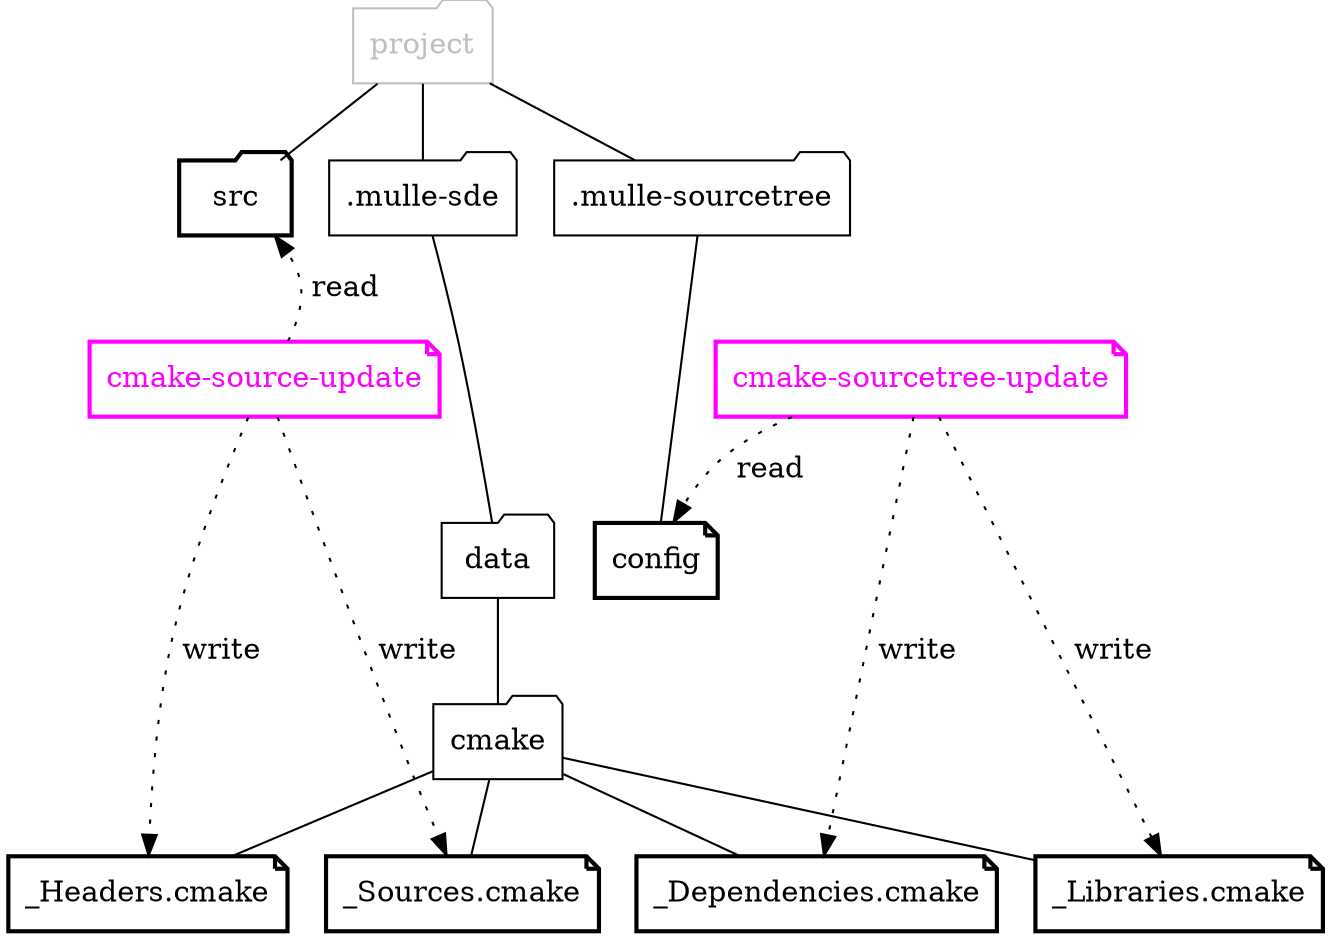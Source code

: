 digraph G {
    graph [rankdir = TD];

    node[ shape="folder"] ;

    "project"          [ color="gray", fontcolor="gray" ]

    "src"  [ penwidth="2"]
    "data"
    "cmake"
    ".mulle-sde"
    ".mulle-sourcetree"

    node[ shape="note", penwidth="2"]

    "config"
    "_Headers.cmake"
    "_Sources.cmake"
    "_Dependencies.cmake"
    "_Libraries.cmake"

    { rank = same;  "project" };
    { rank = same;  "src", ".mulle-sde", ".mulle-sourcetree" }
    { rank = same;  "data", "config" }
    { rank = same;  "cmake" }
    { rank = same;  "_Headers.cmake","_Sources.cmake",
                    "_Dependencies.cmake","_Libraries.cmake"  }


    edge [ arrowhead="none", color="black", style="" ]

    ".mulle-sourcetree" -> "config"
    "project" -> "src"
    "project" -> ".mulle-sourcetree"
    "project" -> ".mulle-sde"
    ".mulle-sde" -> "data"
    "data"    -> "cmake"

    "cmake" -> "_Headers.cmake"
    "cmake" -> "_Sources.cmake"
    "cmake" -> "_Dependencies.cmake"
    "cmake" -> "_Libraries.cmake"

    edge [ arrowhead="", style="dotted", label=" write"]

    "cmake-source-update"     -> "_Headers.cmake"
    "cmake-source-update"     -> "_Sources.cmake"
    "cmake-sourcetree-update" -> "_Dependencies.cmake"
    "cmake-sourcetree-update" -> "_Libraries.cmake"

    "cmake-source-update"     [ color="magenta", fontcolor="magenta" ]
    "cmake-sourcetree-update" [ color="magenta", fontcolor="magenta" ]

    "src"    -> "cmake-source-update"     [ style="invis"]
    "config" -> "cmake-source-update"  [ style="invis"]

    edge [ arrowhead="", style="dotted", label=" read"]

    "cmake-source-update"     -> "src"
    "cmake-sourcetree-update" -> "config"

    { rank = same;  "cmake-source-update", "cmake-sourcetree-update"  };
}
